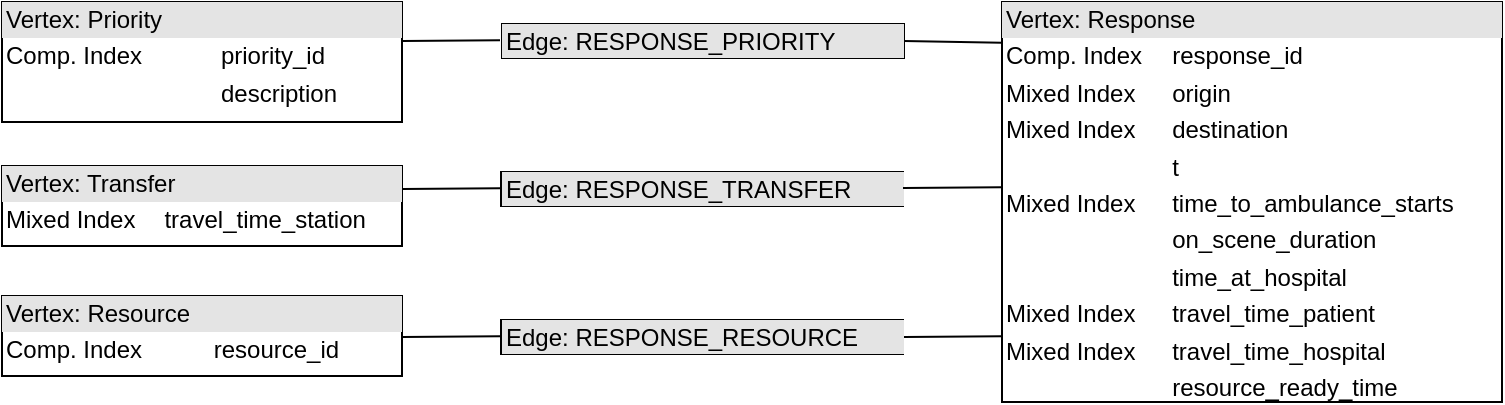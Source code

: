 <mxfile version="12.3.2" type="device" pages="1"><diagram id="NwQjBXzm_egFfH6iz95A" name="Page-1"><mxGraphModel dx="1422" dy="884" grid="1" gridSize="10" guides="1" tooltips="1" connect="1" arrows="1" fold="1" page="1" pageScale="1" pageWidth="850" pageHeight="1100" math="0" shadow="0"><root><mxCell id="0"/><mxCell id="1" parent="0"/><mxCell id="B0YwN70ELpUT9z8plQD4-1" value="&lt;div style=&quot;box-sizing: border-box ; width: 100% ; background: #e4e4e4 ; padding: 2px&quot;&gt;Vertex: Response&lt;/div&gt;&lt;table style=&quot;width: 100% ; font-size: 1em&quot; cellpadding=&quot;2&quot; cellspacing=&quot;0&quot;&gt;&lt;tbody&gt;&lt;tr&gt;&lt;td&gt;Comp. Index&lt;/td&gt;&lt;td&gt;response_id&lt;/td&gt;&lt;/tr&gt;&lt;tr&gt;&lt;td&gt;Mixed Index&lt;br&gt;&lt;/td&gt;&lt;td&gt;origin&lt;/td&gt;&lt;/tr&gt;&lt;tr&gt;&lt;td&gt;Mixed Index&lt;/td&gt;&lt;td&gt;destination&lt;/td&gt;&lt;/tr&gt;&lt;tr&gt;&lt;td&gt;&lt;br&gt;&lt;/td&gt;&lt;td&gt;t&lt;/td&gt;&lt;/tr&gt;&lt;tr&gt;&lt;td&gt;Mixed Index&lt;/td&gt;&lt;td&gt;time_to_ambulance_starts&lt;/td&gt;&lt;/tr&gt;&lt;tr&gt;&lt;td&gt;&lt;br&gt;&lt;/td&gt;&lt;td&gt;on_scene_duration&lt;/td&gt;&lt;/tr&gt;&lt;tr&gt;&lt;td&gt;&lt;br&gt;&lt;/td&gt;&lt;td&gt;time_at_hospital&lt;/td&gt;&lt;/tr&gt;&lt;tr&gt;&lt;td&gt;Mixed Index&lt;/td&gt;&lt;td&gt;travel_time_patient&lt;/td&gt;&lt;/tr&gt;&lt;tr&gt;&lt;td&gt;Mixed Index&lt;/td&gt;&lt;td&gt;travel_time_hospital&lt;/td&gt;&lt;/tr&gt;&lt;tr&gt;&lt;td&gt;&lt;br&gt;&lt;/td&gt;&lt;td&gt;resource_ready_time&lt;/td&gt;&lt;/tr&gt;&lt;/tbody&gt;&lt;/table&gt;" style="verticalAlign=top;align=left;overflow=fill;html=1;" parent="1" vertex="1"><mxGeometry x="550" y="30" width="250" height="200" as="geometry"/></mxCell><mxCell id="B0YwN70ELpUT9z8plQD4-2" value="&lt;div style=&quot;box-sizing: border-box ; width: 100% ; background: #e4e4e4 ; padding: 2px&quot;&gt;Vertex: Priority&lt;/div&gt;&lt;table style=&quot;width: 100% ; font-size: 1em&quot; cellpadding=&quot;2&quot; cellspacing=&quot;0&quot;&gt;&lt;tbody&gt;&lt;tr&gt;&lt;td&gt;Comp. Index&lt;/td&gt;&lt;td&gt;priority_id&lt;/td&gt;&lt;/tr&gt;&lt;tr&gt;&lt;td&gt;&lt;br&gt;&lt;/td&gt;&lt;td&gt;description&lt;/td&gt;&lt;/tr&gt;&lt;/tbody&gt;&lt;/table&gt;" style="verticalAlign=top;align=left;overflow=fill;html=1;" parent="1" vertex="1"><mxGeometry x="50" y="30" width="200" height="60" as="geometry"/></mxCell><mxCell id="B0YwN70ELpUT9z8plQD4-3" value="&lt;div style=&quot;box-sizing: border-box ; width: 100% ; background: #e4e4e4 ; padding: 2px&quot;&gt;Vertex: Transfer&lt;/div&gt;&lt;table style=&quot;width: 100% ; font-size: 1em&quot; cellpadding=&quot;2&quot; cellspacing=&quot;0&quot;&gt;&lt;tbody&gt;&lt;tr&gt;&lt;td&gt;Mixed Index&lt;/td&gt;&lt;td&gt;travel_time_station&lt;/td&gt;&lt;/tr&gt;&lt;tr&gt;&lt;td&gt;&lt;br&gt;&lt;/td&gt;&lt;td&gt;&lt;/td&gt;&lt;/tr&gt;&lt;/tbody&gt;&lt;/table&gt;" style="verticalAlign=top;align=left;overflow=fill;html=1;" parent="1" vertex="1"><mxGeometry x="50" y="112" width="200" height="40" as="geometry"/></mxCell><mxCell id="B0YwN70ELpUT9z8plQD4-4" value="&lt;div style=&quot;box-sizing: border-box ; width: 100% ; background: #e4e4e4 ; padding: 2px&quot;&gt;Vertex: Resource&lt;/div&gt;&lt;table style=&quot;width: 100% ; font-size: 1em&quot; cellpadding=&quot;2&quot; cellspacing=&quot;0&quot;&gt;&lt;tbody&gt;&lt;tr&gt;&lt;td&gt;Comp. Index&lt;/td&gt;&lt;td&gt;resource_id&lt;/td&gt;&lt;/tr&gt;&lt;tr&gt;&lt;td&gt;&lt;/td&gt;&lt;td&gt;&lt;/td&gt;&lt;/tr&gt;&lt;/tbody&gt;&lt;/table&gt;" style="verticalAlign=top;align=left;overflow=fill;html=1;" parent="1" vertex="1"><mxGeometry x="50" y="177" width="200" height="40" as="geometry"/></mxCell><mxCell id="B0YwN70ELpUT9z8plQD4-5" value="&lt;div style=&quot;box-sizing: border-box ; width: 100% ; background: #e4e4e4 ; padding: 2px&quot;&gt;Edge: RESPONSE_PRIORITY&lt;/div&gt;&lt;table style=&quot;width: 100% ; font-size: 1em&quot; cellpadding=&quot;2&quot; cellspacing=&quot;0&quot;&gt;&lt;tbody&gt;&lt;/tbody&gt;&lt;/table&gt;" style="verticalAlign=top;align=left;overflow=fill;html=1;" parent="1" vertex="1"><mxGeometry x="300" y="41" width="201" height="17" as="geometry"/></mxCell><mxCell id="B0YwN70ELpUT9z8plQD4-6" value="&lt;div style=&quot;box-sizing: border-box ; width: 100% ; background: #e4e4e4 ; padding: 2px&quot;&gt;Edge: RESPONSE_TRANSFER&lt;/div&gt;&lt;table style=&quot;width: 100% ; font-size: 1em&quot; cellpadding=&quot;2&quot; cellspacing=&quot;0&quot;&gt;&lt;tbody&gt;&lt;/tbody&gt;&lt;/table&gt;" style="verticalAlign=top;align=left;overflow=fill;html=1;" parent="1" vertex="1"><mxGeometry x="299.5" y="115" width="201" height="17" as="geometry"/></mxCell><mxCell id="B0YwN70ELpUT9z8plQD4-7" value="&lt;div style=&quot;box-sizing: border-box ; width: 100% ; background: #e4e4e4 ; padding: 2px&quot;&gt;Edge: RESPONSE_RESOURCE&lt;/div&gt;&lt;table style=&quot;width: 100% ; font-size: 1em&quot; cellpadding=&quot;2&quot; cellspacing=&quot;0&quot;&gt;&lt;tbody&gt;&lt;/tbody&gt;&lt;/table&gt;" style="verticalAlign=top;align=left;overflow=fill;html=1;" parent="1" vertex="1"><mxGeometry x="299.5" y="189" width="201" height="17" as="geometry"/></mxCell><mxCell id="B0YwN70ELpUT9z8plQD4-9" value="" style="endArrow=none;html=1;entryX=1;entryY=0.5;entryDx=0;entryDy=0;exitX=0;exitY=0.102;exitDx=0;exitDy=0;exitPerimeter=0;" parent="1" source="B0YwN70ELpUT9z8plQD4-1" target="B0YwN70ELpUT9z8plQD4-5" edge="1"><mxGeometry width="50" height="50" relative="1" as="geometry"><mxPoint x="550" y="50" as="sourcePoint"/><mxPoint x="240" y="-211" as="targetPoint"/></mxGeometry></mxCell><mxCell id="B0YwN70ELpUT9z8plQD4-11" value="" style="endArrow=none;html=1;entryX=1;entryY=0.5;entryDx=0;entryDy=0;exitX=0;exitY=0.102;exitDx=0;exitDy=0;exitPerimeter=0;" parent="1" edge="1"><mxGeometry width="50" height="50" relative="1" as="geometry"><mxPoint x="299" y="49.074" as="sourcePoint"/><mxPoint x="250" y="49.5" as="targetPoint"/></mxGeometry></mxCell><mxCell id="B0YwN70ELpUT9z8plQD4-12" value="" style="endArrow=none;html=1;entryX=1;entryY=0.5;entryDx=0;entryDy=0;exitX=0;exitY=0.102;exitDx=0;exitDy=0;exitPerimeter=0;" parent="1" edge="1"><mxGeometry width="50" height="50" relative="1" as="geometry"><mxPoint x="299" y="123.074" as="sourcePoint"/><mxPoint x="250" y="123.5" as="targetPoint"/></mxGeometry></mxCell><mxCell id="B0YwN70ELpUT9z8plQD4-13" value="" style="endArrow=none;html=1;entryX=1;entryY=0.5;entryDx=0;entryDy=0;exitX=0;exitY=0.102;exitDx=0;exitDy=0;exitPerimeter=0;" parent="1" edge="1"><mxGeometry width="50" height="50" relative="1" as="geometry"><mxPoint x="549.5" y="122.574" as="sourcePoint"/><mxPoint x="500.5" y="123" as="targetPoint"/></mxGeometry></mxCell><mxCell id="B0YwN70ELpUT9z8plQD4-14" value="" style="endArrow=none;html=1;entryX=1;entryY=0.5;entryDx=0;entryDy=0;exitX=0;exitY=0.102;exitDx=0;exitDy=0;exitPerimeter=0;" parent="1" edge="1"><mxGeometry width="50" height="50" relative="1" as="geometry"><mxPoint x="550" y="197.074" as="sourcePoint"/><mxPoint x="501" y="197.5" as="targetPoint"/></mxGeometry></mxCell><mxCell id="B0YwN70ELpUT9z8plQD4-15" value="" style="endArrow=none;html=1;entryX=1;entryY=0.5;entryDx=0;entryDy=0;exitX=0;exitY=0.102;exitDx=0;exitDy=0;exitPerimeter=0;" parent="1" edge="1"><mxGeometry width="50" height="50" relative="1" as="geometry"><mxPoint x="299" y="197.074" as="sourcePoint"/><mxPoint x="250" y="197.5" as="targetPoint"/></mxGeometry></mxCell></root></mxGraphModel></diagram></mxfile>